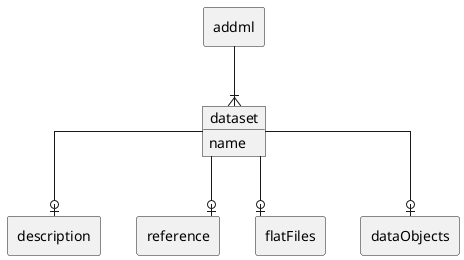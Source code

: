 @startuml
allowmixing
skinparam linetype ortho

rectangle "addml" as p1
rectangle "description" as c1
rectangle "reference" as c2
rectangle "flatFiles" as c3
rectangle "dataObjects" as c4
object "dataset" as e
e : name
p1 --|{ e
e --o| c1
e --o| c2
e --o| c3
e --o| c4
@enduml